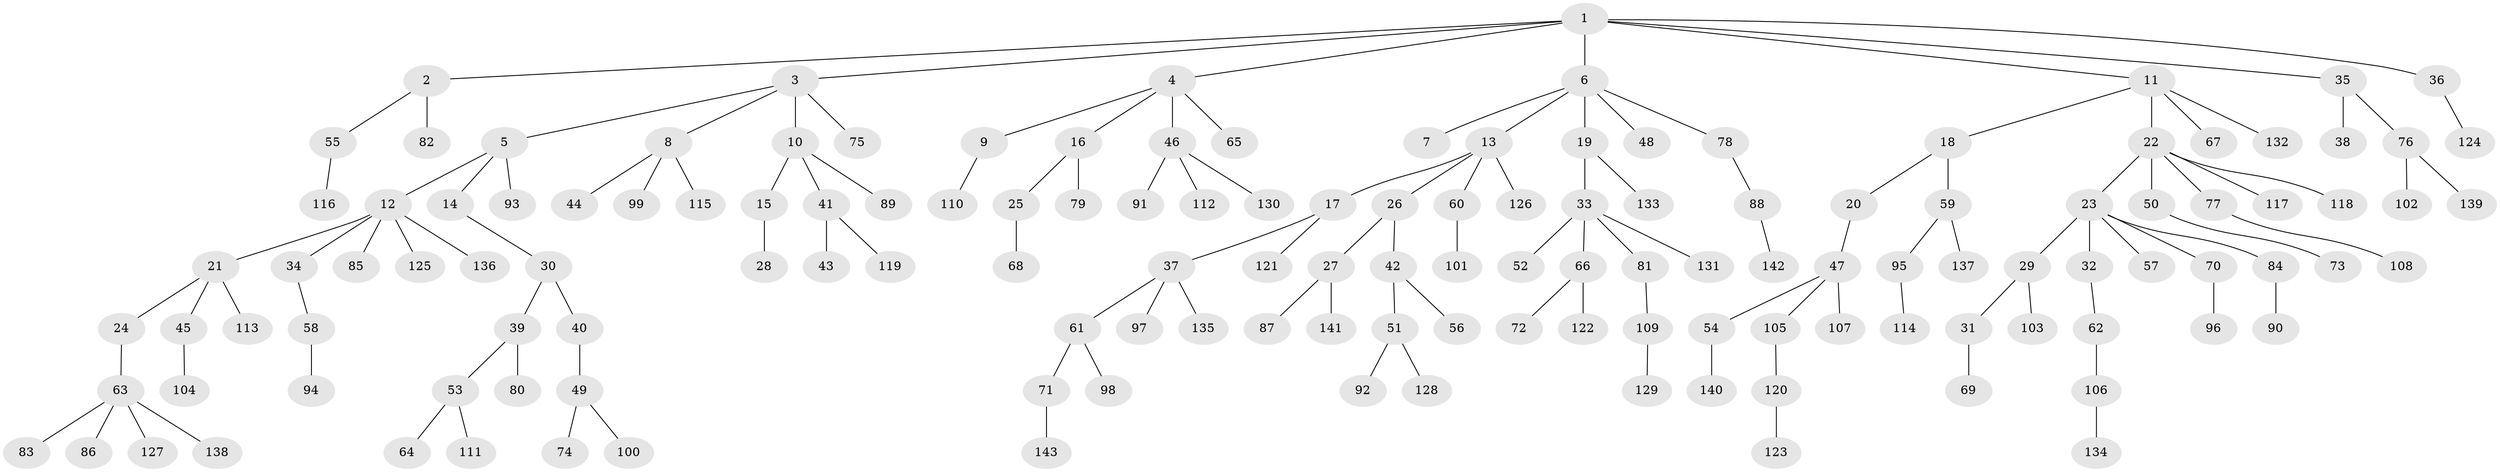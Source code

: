 // coarse degree distribution, {1: 0.8070175438596491, 5: 0.017543859649122806, 2: 0.12280701754385964, 4: 0.017543859649122806, 33: 0.017543859649122806, 10: 0.017543859649122806}
// Generated by graph-tools (version 1.1) at 2025/57/03/04/25 21:57:07]
// undirected, 143 vertices, 142 edges
graph export_dot {
graph [start="1"]
  node [color=gray90,style=filled];
  1;
  2;
  3;
  4;
  5;
  6;
  7;
  8;
  9;
  10;
  11;
  12;
  13;
  14;
  15;
  16;
  17;
  18;
  19;
  20;
  21;
  22;
  23;
  24;
  25;
  26;
  27;
  28;
  29;
  30;
  31;
  32;
  33;
  34;
  35;
  36;
  37;
  38;
  39;
  40;
  41;
  42;
  43;
  44;
  45;
  46;
  47;
  48;
  49;
  50;
  51;
  52;
  53;
  54;
  55;
  56;
  57;
  58;
  59;
  60;
  61;
  62;
  63;
  64;
  65;
  66;
  67;
  68;
  69;
  70;
  71;
  72;
  73;
  74;
  75;
  76;
  77;
  78;
  79;
  80;
  81;
  82;
  83;
  84;
  85;
  86;
  87;
  88;
  89;
  90;
  91;
  92;
  93;
  94;
  95;
  96;
  97;
  98;
  99;
  100;
  101;
  102;
  103;
  104;
  105;
  106;
  107;
  108;
  109;
  110;
  111;
  112;
  113;
  114;
  115;
  116;
  117;
  118;
  119;
  120;
  121;
  122;
  123;
  124;
  125;
  126;
  127;
  128;
  129;
  130;
  131;
  132;
  133;
  134;
  135;
  136;
  137;
  138;
  139;
  140;
  141;
  142;
  143;
  1 -- 2;
  1 -- 3;
  1 -- 4;
  1 -- 6;
  1 -- 11;
  1 -- 35;
  1 -- 36;
  2 -- 55;
  2 -- 82;
  3 -- 5;
  3 -- 8;
  3 -- 10;
  3 -- 75;
  4 -- 9;
  4 -- 16;
  4 -- 46;
  4 -- 65;
  5 -- 12;
  5 -- 14;
  5 -- 93;
  6 -- 7;
  6 -- 13;
  6 -- 19;
  6 -- 48;
  6 -- 78;
  8 -- 44;
  8 -- 99;
  8 -- 115;
  9 -- 110;
  10 -- 15;
  10 -- 41;
  10 -- 89;
  11 -- 18;
  11 -- 22;
  11 -- 67;
  11 -- 132;
  12 -- 21;
  12 -- 34;
  12 -- 85;
  12 -- 125;
  12 -- 136;
  13 -- 17;
  13 -- 26;
  13 -- 60;
  13 -- 126;
  14 -- 30;
  15 -- 28;
  16 -- 25;
  16 -- 79;
  17 -- 37;
  17 -- 121;
  18 -- 20;
  18 -- 59;
  19 -- 33;
  19 -- 133;
  20 -- 47;
  21 -- 24;
  21 -- 45;
  21 -- 113;
  22 -- 23;
  22 -- 50;
  22 -- 77;
  22 -- 117;
  22 -- 118;
  23 -- 29;
  23 -- 32;
  23 -- 57;
  23 -- 70;
  23 -- 84;
  24 -- 63;
  25 -- 68;
  26 -- 27;
  26 -- 42;
  27 -- 87;
  27 -- 141;
  29 -- 31;
  29 -- 103;
  30 -- 39;
  30 -- 40;
  31 -- 69;
  32 -- 62;
  33 -- 52;
  33 -- 66;
  33 -- 81;
  33 -- 131;
  34 -- 58;
  35 -- 38;
  35 -- 76;
  36 -- 124;
  37 -- 61;
  37 -- 97;
  37 -- 135;
  39 -- 53;
  39 -- 80;
  40 -- 49;
  41 -- 43;
  41 -- 119;
  42 -- 51;
  42 -- 56;
  45 -- 104;
  46 -- 91;
  46 -- 112;
  46 -- 130;
  47 -- 54;
  47 -- 105;
  47 -- 107;
  49 -- 74;
  49 -- 100;
  50 -- 73;
  51 -- 92;
  51 -- 128;
  53 -- 64;
  53 -- 111;
  54 -- 140;
  55 -- 116;
  58 -- 94;
  59 -- 95;
  59 -- 137;
  60 -- 101;
  61 -- 71;
  61 -- 98;
  62 -- 106;
  63 -- 83;
  63 -- 86;
  63 -- 127;
  63 -- 138;
  66 -- 72;
  66 -- 122;
  70 -- 96;
  71 -- 143;
  76 -- 102;
  76 -- 139;
  77 -- 108;
  78 -- 88;
  81 -- 109;
  84 -- 90;
  88 -- 142;
  95 -- 114;
  105 -- 120;
  106 -- 134;
  109 -- 129;
  120 -- 123;
}
